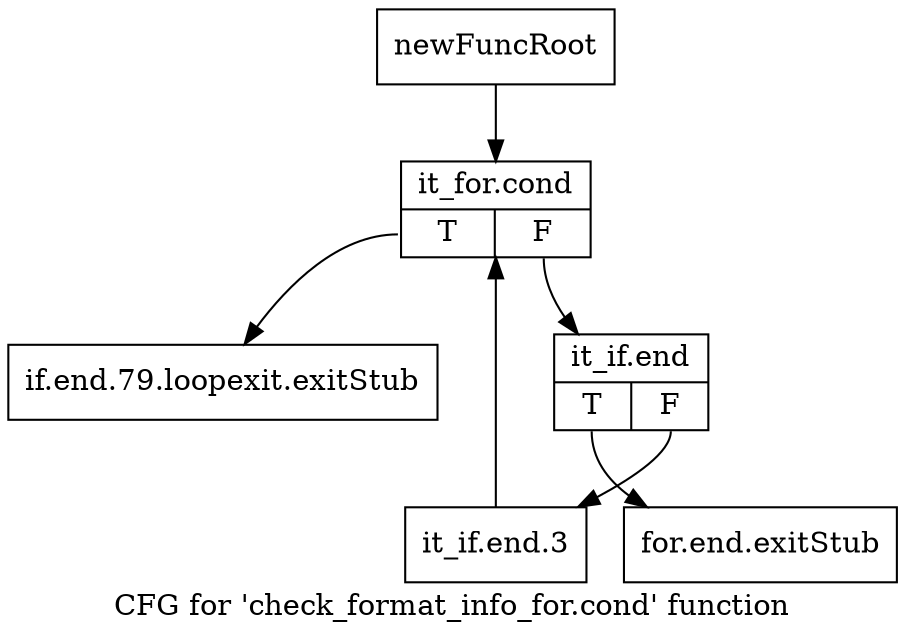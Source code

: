 digraph "CFG for 'check_format_info_for.cond' function" {
	label="CFG for 'check_format_info_for.cond' function";

	Node0xa156eb0 [shape=record,label="{newFuncRoot}"];
	Node0xa156eb0 -> Node0xa156fa0;
	Node0xa156f00 [shape=record,label="{if.end.79.loopexit.exitStub}"];
	Node0xa156f50 [shape=record,label="{for.end.exitStub}"];
	Node0xa156fa0 [shape=record,label="{it_for.cond|{<s0>T|<s1>F}}"];
	Node0xa156fa0:s0 -> Node0xa156f00;
	Node0xa156fa0:s1 -> Node0xa156ff0;
	Node0xa156ff0 [shape=record,label="{it_if.end|{<s0>T|<s1>F}}"];
	Node0xa156ff0:s0 -> Node0xa156f50;
	Node0xa156ff0:s1 -> Node0xa157040;
	Node0xa157040 [shape=record,label="{it_if.end.3}"];
	Node0xa157040 -> Node0xa156fa0;
}
